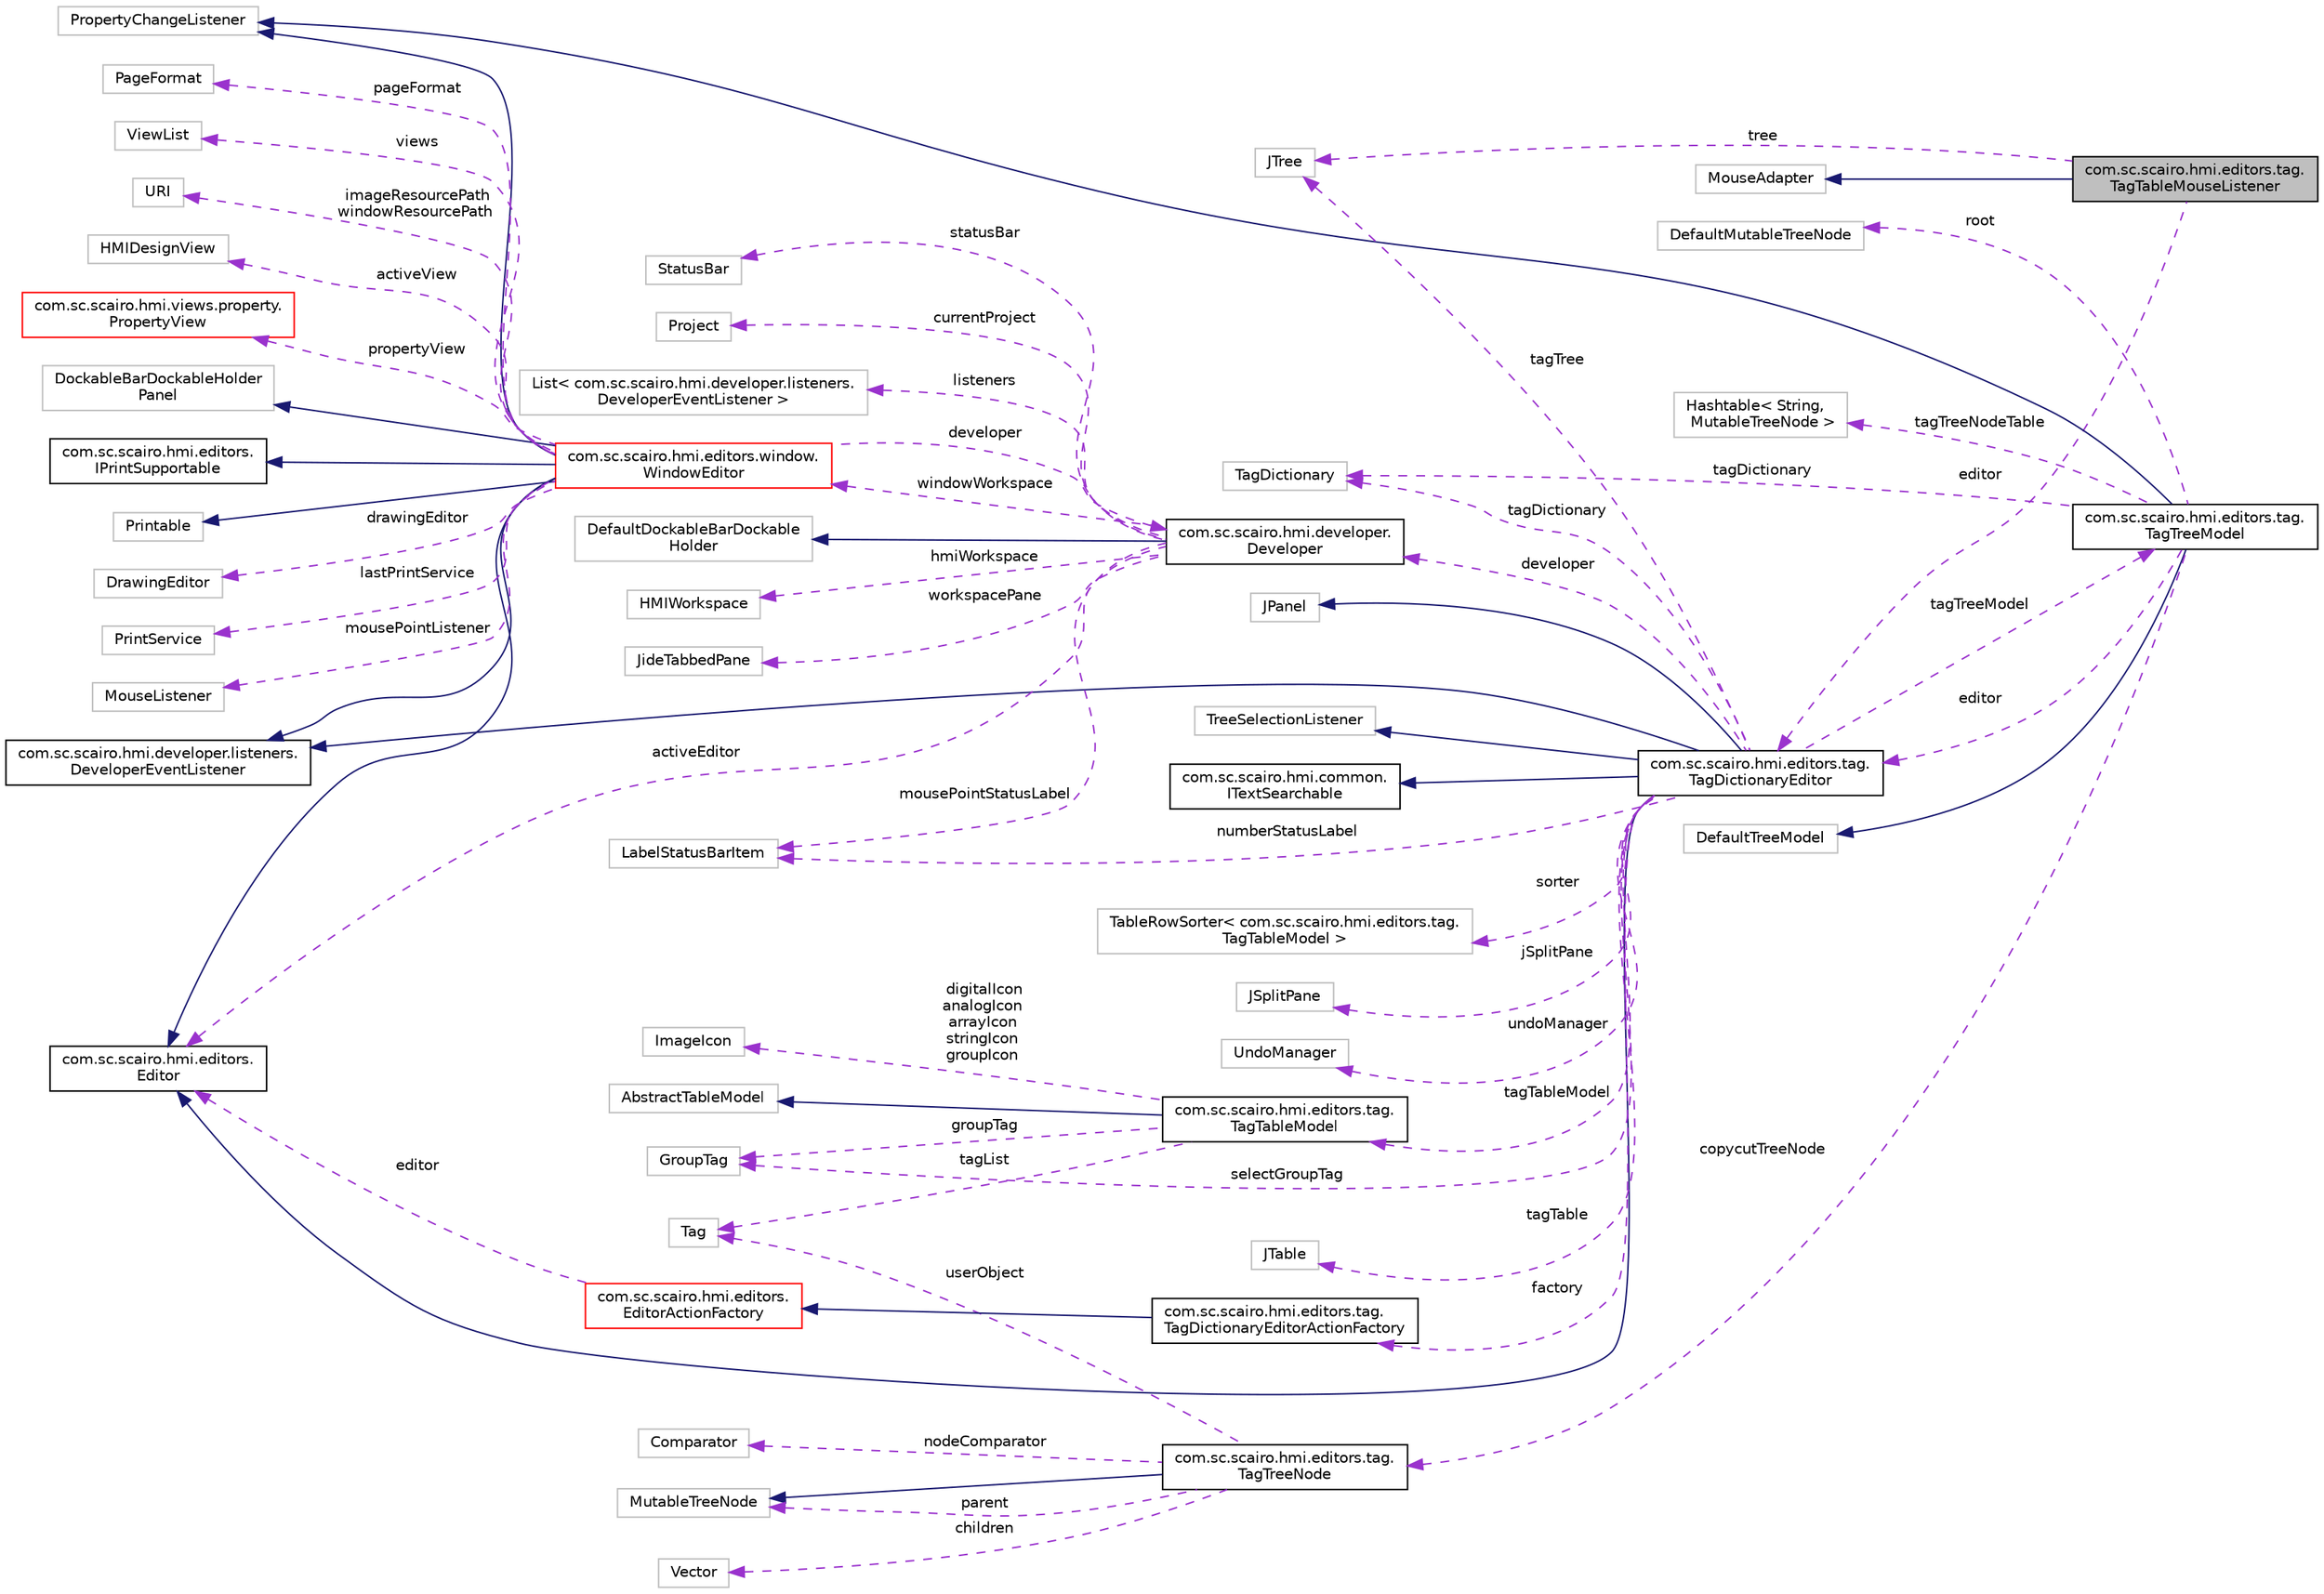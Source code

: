 digraph "com.sc.scairo.hmi.editors.tag.TagTableMouseListener"
{
 // LATEX_PDF_SIZE
  edge [fontname="Helvetica",fontsize="10",labelfontname="Helvetica",labelfontsize="10"];
  node [fontname="Helvetica",fontsize="10",shape=record];
  rankdir="LR";
  Node1 [label="com.sc.scairo.hmi.editors.tag.\lTagTableMouseListener",height=0.2,width=0.4,color="black", fillcolor="grey75", style="filled", fontcolor="black",tooltip=" "];
  Node2 -> Node1 [dir="back",color="midnightblue",fontsize="10",style="solid",fontname="Helvetica"];
  Node2 [label="MouseAdapter",height=0.2,width=0.4,color="grey75", fillcolor="white", style="filled",tooltip=" "];
  Node3 -> Node1 [dir="back",color="darkorchid3",fontsize="10",style="dashed",label=" editor" ,fontname="Helvetica"];
  Node3 [label="com.sc.scairo.hmi.editors.tag.\lTagDictionaryEditor",height=0.2,width=0.4,color="black", fillcolor="white", style="filled",URL="$classcom_1_1sc_1_1scairo_1_1hmi_1_1editors_1_1tag_1_1_tag_dictionary_editor.html",tooltip=" "];
  Node4 -> Node3 [dir="back",color="midnightblue",fontsize="10",style="solid",fontname="Helvetica"];
  Node4 [label="JPanel",height=0.2,width=0.4,color="grey75", fillcolor="white", style="filled",tooltip=" "];
  Node5 -> Node3 [dir="back",color="midnightblue",fontsize="10",style="solid",fontname="Helvetica"];
  Node5 [label="com.sc.scairo.hmi.developer.listeners.\lDeveloperEventListener",height=0.2,width=0.4,color="black", fillcolor="white", style="filled",URL="$interfacecom_1_1sc_1_1scairo_1_1hmi_1_1developer_1_1listeners_1_1_developer_event_listener.html",tooltip=" "];
  Node6 -> Node3 [dir="back",color="midnightblue",fontsize="10",style="solid",fontname="Helvetica"];
  Node6 [label="com.sc.scairo.hmi.editors.\lEditor",height=0.2,width=0.4,color="black", fillcolor="white", style="filled",URL="$interfacecom_1_1sc_1_1scairo_1_1hmi_1_1editors_1_1_editor.html",tooltip=" "];
  Node7 -> Node3 [dir="back",color="midnightblue",fontsize="10",style="solid",fontname="Helvetica"];
  Node7 [label="TreeSelectionListener",height=0.2,width=0.4,color="grey75", fillcolor="white", style="filled",tooltip=" "];
  Node8 -> Node3 [dir="back",color="midnightblue",fontsize="10",style="solid",fontname="Helvetica"];
  Node8 [label="com.sc.scairo.hmi.common.\lITextSearchable",height=0.2,width=0.4,color="black", fillcolor="white", style="filled",URL="$interfacecom_1_1sc_1_1scairo_1_1hmi_1_1common_1_1_i_text_searchable.html",tooltip=" "];
  Node9 -> Node3 [dir="back",color="darkorchid3",fontsize="10",style="dashed",label=" tagDictionary" ,fontname="Helvetica"];
  Node9 [label="TagDictionary",height=0.2,width=0.4,color="grey75", fillcolor="white", style="filled",tooltip=" "];
  Node10 -> Node3 [dir="back",color="darkorchid3",fontsize="10",style="dashed",label=" sorter" ,fontname="Helvetica"];
  Node10 [label="TableRowSorter\< com.sc.scairo.hmi.editors.tag.\lTagTableModel \>",height=0.2,width=0.4,color="grey75", fillcolor="white", style="filled",tooltip=" "];
  Node11 -> Node3 [dir="back",color="darkorchid3",fontsize="10",style="dashed",label=" jSplitPane" ,fontname="Helvetica"];
  Node11 [label="JSplitPane",height=0.2,width=0.4,color="grey75", fillcolor="white", style="filled",tooltip=" "];
  Node12 -> Node3 [dir="back",color="darkorchid3",fontsize="10",style="dashed",label=" undoManager" ,fontname="Helvetica"];
  Node12 [label="UndoManager",height=0.2,width=0.4,color="grey75", fillcolor="white", style="filled",tooltip=" "];
  Node13 -> Node3 [dir="back",color="darkorchid3",fontsize="10",style="dashed",label=" numberStatusLabel" ,fontname="Helvetica"];
  Node13 [label="LabelStatusBarItem",height=0.2,width=0.4,color="grey75", fillcolor="white", style="filled",tooltip=" "];
  Node14 -> Node3 [dir="back",color="darkorchid3",fontsize="10",style="dashed",label=" selectGroupTag" ,fontname="Helvetica"];
  Node14 [label="GroupTag",height=0.2,width=0.4,color="grey75", fillcolor="white", style="filled",tooltip=" "];
  Node15 -> Node3 [dir="back",color="darkorchid3",fontsize="10",style="dashed",label=" tagTable" ,fontname="Helvetica"];
  Node15 [label="JTable",height=0.2,width=0.4,color="grey75", fillcolor="white", style="filled",tooltip=" "];
  Node16 -> Node3 [dir="back",color="darkorchid3",fontsize="10",style="dashed",label=" tagTreeModel" ,fontname="Helvetica"];
  Node16 [label="com.sc.scairo.hmi.editors.tag.\lTagTreeModel",height=0.2,width=0.4,color="black", fillcolor="white", style="filled",URL="$classcom_1_1sc_1_1scairo_1_1hmi_1_1editors_1_1tag_1_1_tag_tree_model.html",tooltip=" "];
  Node17 -> Node16 [dir="back",color="midnightblue",fontsize="10",style="solid",fontname="Helvetica"];
  Node17 [label="DefaultTreeModel",height=0.2,width=0.4,color="grey75", fillcolor="white", style="filled",tooltip=" "];
  Node18 -> Node16 [dir="back",color="midnightblue",fontsize="10",style="solid",fontname="Helvetica"];
  Node18 [label="PropertyChangeListener",height=0.2,width=0.4,color="grey75", fillcolor="white", style="filled",tooltip=" "];
  Node3 -> Node16 [dir="back",color="darkorchid3",fontsize="10",style="dashed",label=" editor" ,fontname="Helvetica"];
  Node9 -> Node16 [dir="back",color="darkorchid3",fontsize="10",style="dashed",label=" tagDictionary" ,fontname="Helvetica"];
  Node19 -> Node16 [dir="back",color="darkorchid3",fontsize="10",style="dashed",label=" root" ,fontname="Helvetica"];
  Node19 [label="DefaultMutableTreeNode",height=0.2,width=0.4,color="grey75", fillcolor="white", style="filled",tooltip=" "];
  Node20 -> Node16 [dir="back",color="darkorchid3",fontsize="10",style="dashed",label=" tagTreeNodeTable" ,fontname="Helvetica"];
  Node20 [label="Hashtable\< String,\l MutableTreeNode \>",height=0.2,width=0.4,color="grey75", fillcolor="white", style="filled",tooltip=" "];
  Node21 -> Node16 [dir="back",color="darkorchid3",fontsize="10",style="dashed",label=" copycutTreeNode" ,fontname="Helvetica"];
  Node21 [label="com.sc.scairo.hmi.editors.tag.\lTagTreeNode",height=0.2,width=0.4,color="black", fillcolor="white", style="filled",URL="$classcom_1_1sc_1_1scairo_1_1hmi_1_1editors_1_1tag_1_1_tag_tree_node.html",tooltip=" "];
  Node22 -> Node21 [dir="back",color="midnightblue",fontsize="10",style="solid",fontname="Helvetica"];
  Node22 [label="MutableTreeNode",height=0.2,width=0.4,color="grey75", fillcolor="white", style="filled",tooltip=" "];
  Node22 -> Node21 [dir="back",color="darkorchid3",fontsize="10",style="dashed",label=" parent" ,fontname="Helvetica"];
  Node23 -> Node21 [dir="back",color="darkorchid3",fontsize="10",style="dashed",label=" children" ,fontname="Helvetica"];
  Node23 [label="Vector",height=0.2,width=0.4,color="grey75", fillcolor="white", style="filled",tooltip=" "];
  Node24 -> Node21 [dir="back",color="darkorchid3",fontsize="10",style="dashed",label=" nodeComparator" ,fontname="Helvetica"];
  Node24 [label="Comparator",height=0.2,width=0.4,color="grey75", fillcolor="white", style="filled",tooltip=" "];
  Node25 -> Node21 [dir="back",color="darkorchid3",fontsize="10",style="dashed",label=" userObject" ,fontname="Helvetica"];
  Node25 [label="Tag",height=0.2,width=0.4,color="grey75", fillcolor="white", style="filled",tooltip=" "];
  Node26 -> Node3 [dir="back",color="darkorchid3",fontsize="10",style="dashed",label=" developer" ,fontname="Helvetica"];
  Node26 [label="com.sc.scairo.hmi.developer.\lDeveloper",height=0.2,width=0.4,color="black", fillcolor="white", style="filled",URL="$classcom_1_1sc_1_1scairo_1_1hmi_1_1developer_1_1_developer.html",tooltip=" "];
  Node27 -> Node26 [dir="back",color="midnightblue",fontsize="10",style="solid",fontname="Helvetica"];
  Node27 [label="DefaultDockableBarDockable\lHolder",height=0.2,width=0.4,color="grey75", fillcolor="white", style="filled",tooltip=" "];
  Node28 -> Node26 [dir="back",color="darkorchid3",fontsize="10",style="dashed",label=" hmiWorkspace" ,fontname="Helvetica"];
  Node28 [label="HMIWorkspace",height=0.2,width=0.4,color="grey75", fillcolor="white", style="filled",tooltip=" "];
  Node29 -> Node26 [dir="back",color="darkorchid3",fontsize="10",style="dashed",label=" windowWorkspace" ,fontname="Helvetica"];
  Node29 [label="com.sc.scairo.hmi.editors.window.\lWindowEditor",height=0.2,width=0.4,color="red", fillcolor="white", style="filled",URL="$classcom_1_1sc_1_1scairo_1_1hmi_1_1editors_1_1window_1_1_window_editor.html",tooltip=" "];
  Node30 -> Node29 [dir="back",color="midnightblue",fontsize="10",style="solid",fontname="Helvetica"];
  Node30 [label="DockableBarDockableHolder\lPanel",height=0.2,width=0.4,color="grey75", fillcolor="white", style="filled",tooltip=" "];
  Node5 -> Node29 [dir="back",color="midnightblue",fontsize="10",style="solid",fontname="Helvetica"];
  Node18 -> Node29 [dir="back",color="midnightblue",fontsize="10",style="solid",fontname="Helvetica"];
  Node6 -> Node29 [dir="back",color="midnightblue",fontsize="10",style="solid",fontname="Helvetica"];
  Node31 -> Node29 [dir="back",color="midnightblue",fontsize="10",style="solid",fontname="Helvetica"];
  Node31 [label="com.sc.scairo.hmi.editors.\lIPrintSupportable",height=0.2,width=0.4,color="black", fillcolor="white", style="filled",URL="$interfacecom_1_1sc_1_1scairo_1_1hmi_1_1editors_1_1_i_print_supportable.html",tooltip=" "];
  Node32 -> Node29 [dir="back",color="midnightblue",fontsize="10",style="solid",fontname="Helvetica"];
  Node32 [label="Printable",height=0.2,width=0.4,color="grey75", fillcolor="white", style="filled",tooltip=" "];
  Node33 -> Node29 [dir="back",color="darkorchid3",fontsize="10",style="dashed",label=" drawingEditor" ,fontname="Helvetica"];
  Node33 [label="DrawingEditor",height=0.2,width=0.4,color="grey75", fillcolor="white", style="filled",tooltip=" "];
  Node34 -> Node29 [dir="back",color="darkorchid3",fontsize="10",style="dashed",label=" lastPrintService" ,fontname="Helvetica"];
  Node34 [label="PrintService",height=0.2,width=0.4,color="grey75", fillcolor="white", style="filled",tooltip=" "];
  Node35 -> Node29 [dir="back",color="darkorchid3",fontsize="10",style="dashed",label=" mousePointListener" ,fontname="Helvetica"];
  Node35 [label="MouseListener",height=0.2,width=0.4,color="grey75", fillcolor="white", style="filled",tooltip=" "];
  Node36 -> Node29 [dir="back",color="darkorchid3",fontsize="10",style="dashed",label=" pageFormat" ,fontname="Helvetica"];
  Node36 [label="PageFormat",height=0.2,width=0.4,color="grey75", fillcolor="white", style="filled",tooltip=" "];
  Node37 -> Node29 [dir="back",color="darkorchid3",fontsize="10",style="dashed",label=" views" ,fontname="Helvetica"];
  Node37 [label="ViewList",height=0.2,width=0.4,color="grey75", fillcolor="white", style="filled",tooltip=" "];
  Node38 -> Node29 [dir="back",color="darkorchid3",fontsize="10",style="dashed",label=" imageResourcePath\nwindowResourcePath" ,fontname="Helvetica"];
  Node38 [label="URI",height=0.2,width=0.4,color="grey75", fillcolor="white", style="filled",tooltip=" "];
  Node39 -> Node29 [dir="back",color="darkorchid3",fontsize="10",style="dashed",label=" activeView" ,fontname="Helvetica"];
  Node39 [label="HMIDesignView",height=0.2,width=0.4,color="grey75", fillcolor="white", style="filled",tooltip=" "];
  Node26 -> Node29 [dir="back",color="darkorchid3",fontsize="10",style="dashed",label=" developer" ,fontname="Helvetica"];
  Node40 -> Node29 [dir="back",color="darkorchid3",fontsize="10",style="dashed",label=" propertyView" ,fontname="Helvetica"];
  Node40 [label="com.sc.scairo.hmi.views.property.\lPropertyView",height=0.2,width=0.4,color="red", fillcolor="white", style="filled",URL="$classcom_1_1sc_1_1scairo_1_1hmi_1_1views_1_1property_1_1_property_view.html",tooltip=" "];
  Node13 -> Node26 [dir="back",color="darkorchid3",fontsize="10",style="dashed",label=" mousePointStatusLabel" ,fontname="Helvetica"];
  Node74 -> Node26 [dir="back",color="darkorchid3",fontsize="10",style="dashed",label=" workspacePane" ,fontname="Helvetica"];
  Node74 [label="JideTabbedPane",height=0.2,width=0.4,color="grey75", fillcolor="white", style="filled",tooltip=" "];
  Node75 -> Node26 [dir="back",color="darkorchid3",fontsize="10",style="dashed",label=" statusBar" ,fontname="Helvetica"];
  Node75 [label="StatusBar",height=0.2,width=0.4,color="grey75", fillcolor="white", style="filled",tooltip=" "];
  Node76 -> Node26 [dir="back",color="darkorchid3",fontsize="10",style="dashed",label=" currentProject" ,fontname="Helvetica"];
  Node76 [label="Project",height=0.2,width=0.4,color="grey75", fillcolor="white", style="filled",tooltip=" "];
  Node77 -> Node26 [dir="back",color="darkorchid3",fontsize="10",style="dashed",label=" listeners" ,fontname="Helvetica"];
  Node77 [label="List\< com.sc.scairo.hmi.developer.listeners.\lDeveloperEventListener \>",height=0.2,width=0.4,color="grey75", fillcolor="white", style="filled",tooltip=" "];
  Node6 -> Node26 [dir="back",color="darkorchid3",fontsize="10",style="dashed",label=" activeEditor" ,fontname="Helvetica"];
  Node78 -> Node3 [dir="back",color="darkorchid3",fontsize="10",style="dashed",label=" factory" ,fontname="Helvetica"];
  Node78 [label="com.sc.scairo.hmi.editors.tag.\lTagDictionaryEditorActionFactory",height=0.2,width=0.4,color="black", fillcolor="white", style="filled",URL="$classcom_1_1sc_1_1scairo_1_1hmi_1_1editors_1_1tag_1_1_tag_dictionary_editor_action_factory.html",tooltip=" "];
  Node67 -> Node78 [dir="back",color="midnightblue",fontsize="10",style="solid",fontname="Helvetica"];
  Node67 [label="com.sc.scairo.hmi.editors.\lEditorActionFactory",height=0.2,width=0.4,color="red", fillcolor="white", style="filled",URL="$classcom_1_1sc_1_1scairo_1_1hmi_1_1editors_1_1_editor_action_factory.html",tooltip=" "];
  Node6 -> Node67 [dir="back",color="darkorchid3",fontsize="10",style="dashed",label=" editor" ,fontname="Helvetica"];
  Node79 -> Node3 [dir="back",color="darkorchid3",fontsize="10",style="dashed",label=" tagTree" ,fontname="Helvetica"];
  Node79 [label="JTree",height=0.2,width=0.4,color="grey75", fillcolor="white", style="filled",tooltip=" "];
  Node80 -> Node3 [dir="back",color="darkorchid3",fontsize="10",style="dashed",label=" tagTableModel" ,fontname="Helvetica"];
  Node80 [label="com.sc.scairo.hmi.editors.tag.\lTagTableModel",height=0.2,width=0.4,color="black", fillcolor="white", style="filled",URL="$classcom_1_1sc_1_1scairo_1_1hmi_1_1editors_1_1tag_1_1_tag_table_model.html",tooltip=" "];
  Node81 -> Node80 [dir="back",color="midnightblue",fontsize="10",style="solid",fontname="Helvetica"];
  Node81 [label="AbstractTableModel",height=0.2,width=0.4,color="grey75", fillcolor="white", style="filled",tooltip=" "];
  Node82 -> Node80 [dir="back",color="darkorchid3",fontsize="10",style="dashed",label=" digitalIcon\nanalogIcon\narrayIcon\nstringIcon\ngroupIcon" ,fontname="Helvetica"];
  Node82 [label="ImageIcon",height=0.2,width=0.4,color="grey75", fillcolor="white", style="filled",tooltip=" "];
  Node14 -> Node80 [dir="back",color="darkorchid3",fontsize="10",style="dashed",label=" groupTag" ,fontname="Helvetica"];
  Node25 -> Node80 [dir="back",color="darkorchid3",fontsize="10",style="dashed",label=" tagList" ,fontname="Helvetica"];
  Node79 -> Node1 [dir="back",color="darkorchid3",fontsize="10",style="dashed",label=" tree" ,fontname="Helvetica"];
}
